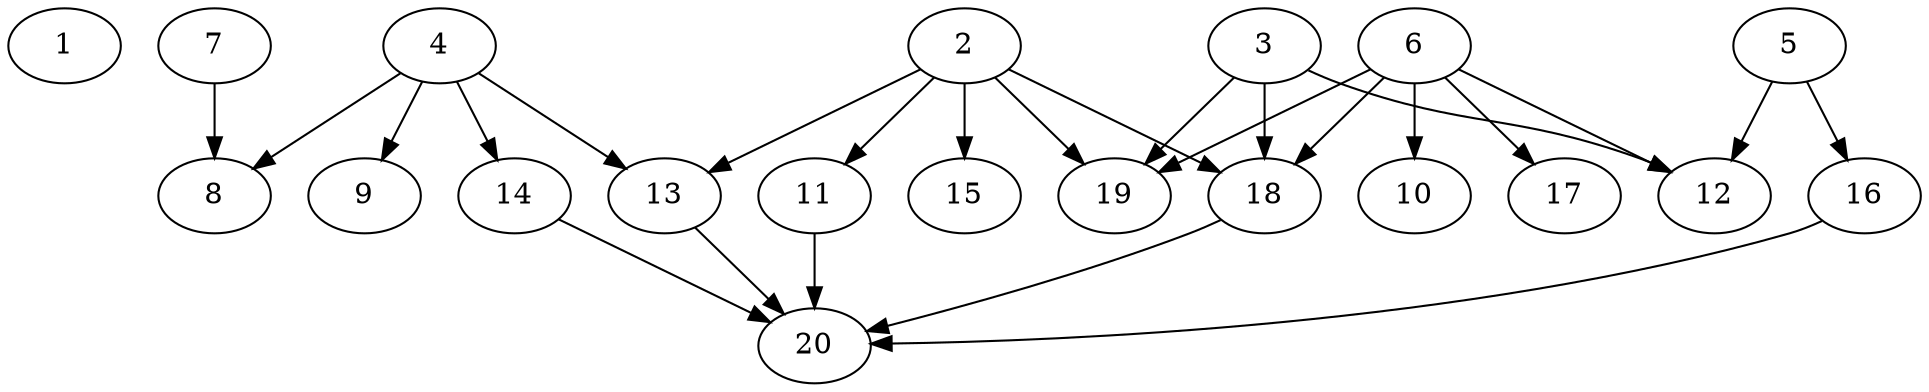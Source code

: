 // DAG automatically generated by daggen at Wed Jul 24 21:26:16 2019
// ./daggen --dot -n 20 --ccr 0.3 --fat 0.8 --regular 0.5 --density 0.5 --mindata 5242880 --maxdata 52428800 
digraph G {
  1 [size="172741973", alpha="0.05", expect_size="51822592"] 
  2 [size="71997440", alpha="0.07", expect_size="21599232"] 
  2 -> 11 [size ="21599232"]
  2 -> 13 [size ="21599232"]
  2 -> 15 [size ="21599232"]
  2 -> 18 [size ="21599232"]
  2 -> 19 [size ="21599232"]
  3 [size="26654720", alpha="0.13", expect_size="7996416"] 
  3 -> 12 [size ="7996416"]
  3 -> 18 [size ="7996416"]
  3 -> 19 [size ="7996416"]
  4 [size="158941867", alpha="0.05", expect_size="47682560"] 
  4 -> 8 [size ="47682560"]
  4 -> 9 [size ="47682560"]
  4 -> 13 [size ="47682560"]
  4 -> 14 [size ="47682560"]
  5 [size="131467947", alpha="0.16", expect_size="39440384"] 
  5 -> 12 [size ="39440384"]
  5 -> 16 [size ="39440384"]
  6 [size="154507947", alpha="0.10", expect_size="46352384"] 
  6 -> 10 [size ="46352384"]
  6 -> 12 [size ="46352384"]
  6 -> 17 [size ="46352384"]
  6 -> 18 [size ="46352384"]
  6 -> 19 [size ="46352384"]
  7 [size="55715840", alpha="0.08", expect_size="16714752"] 
  7 -> 8 [size ="16714752"]
  8 [size="52544853", alpha="0.18", expect_size="15763456"] 
  9 [size="83797333", alpha="0.11", expect_size="25139200"] 
  10 [size="56879787", alpha="0.07", expect_size="17063936"] 
  11 [size="161928533", alpha="0.01", expect_size="48578560"] 
  11 -> 20 [size ="48578560"]
  12 [size="43240107", alpha="0.03", expect_size="12972032"] 
  13 [size="99013973", alpha="0.08", expect_size="29704192"] 
  13 -> 20 [size ="29704192"]
  14 [size="47557973", alpha="0.10", expect_size="14267392"] 
  14 -> 20 [size ="14267392"]
  15 [size="84435627", alpha="0.04", expect_size="25330688"] 
  16 [size="49704960", alpha="0.14", expect_size="14911488"] 
  16 -> 20 [size ="14911488"]
  17 [size="130126507", alpha="0.10", expect_size="39037952"] 
  18 [size="34826240", alpha="0.07", expect_size="10447872"] 
  18 -> 20 [size ="10447872"]
  19 [size="18848427", alpha="0.13", expect_size="5654528"] 
  20 [size="103591253", alpha="0.04", expect_size="31077376"] 
}
